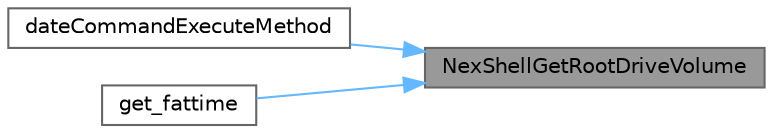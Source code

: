 digraph "NexShellGetRootDriveVolume"
{
 // LATEX_PDF_SIZE
  bgcolor="transparent";
  edge [fontname=Helvetica,fontsize=10,labelfontname=Helvetica,labelfontsize=10];
  node [fontname=Helvetica,fontsize=10,shape=box,height=0.2,width=0.4];
  rankdir="RL";
  Node1 [id="Node000001",label="NexShellGetRootDriveVolume",height=0.2,width=0.4,color="gray40", fillcolor="grey60", style="filled", fontcolor="black",tooltip="Gets the root drive of the NexShell."];
  Node1 -> Node2 [id="edge1_Node000001_Node000002",dir="back",color="steelblue1",style="solid",tooltip=" "];
  Node2 [id="Node000002",label="dateCommandExecuteMethod",height=0.2,width=0.4,color="grey40", fillcolor="white", style="filled",URL="$date___command_8c.html#a46af8803e8c3d4bcde35e48093c5dc38",tooltip=" "];
  Node1 -> Node3 [id="edge2_Node000001_Node000003",dir="back",color="steelblue1",style="solid",tooltip=" "];
  Node3 [id="Node000003",label="get_fattime",height=0.2,width=0.4,color="grey40", fillcolor="white", style="filled",URL="$_nex_shell_callbacks_8c.html#af58b536abfd30f77213f4ecaf2ac52f5",tooltip="Get the packed date time for the FatFs."];
}
